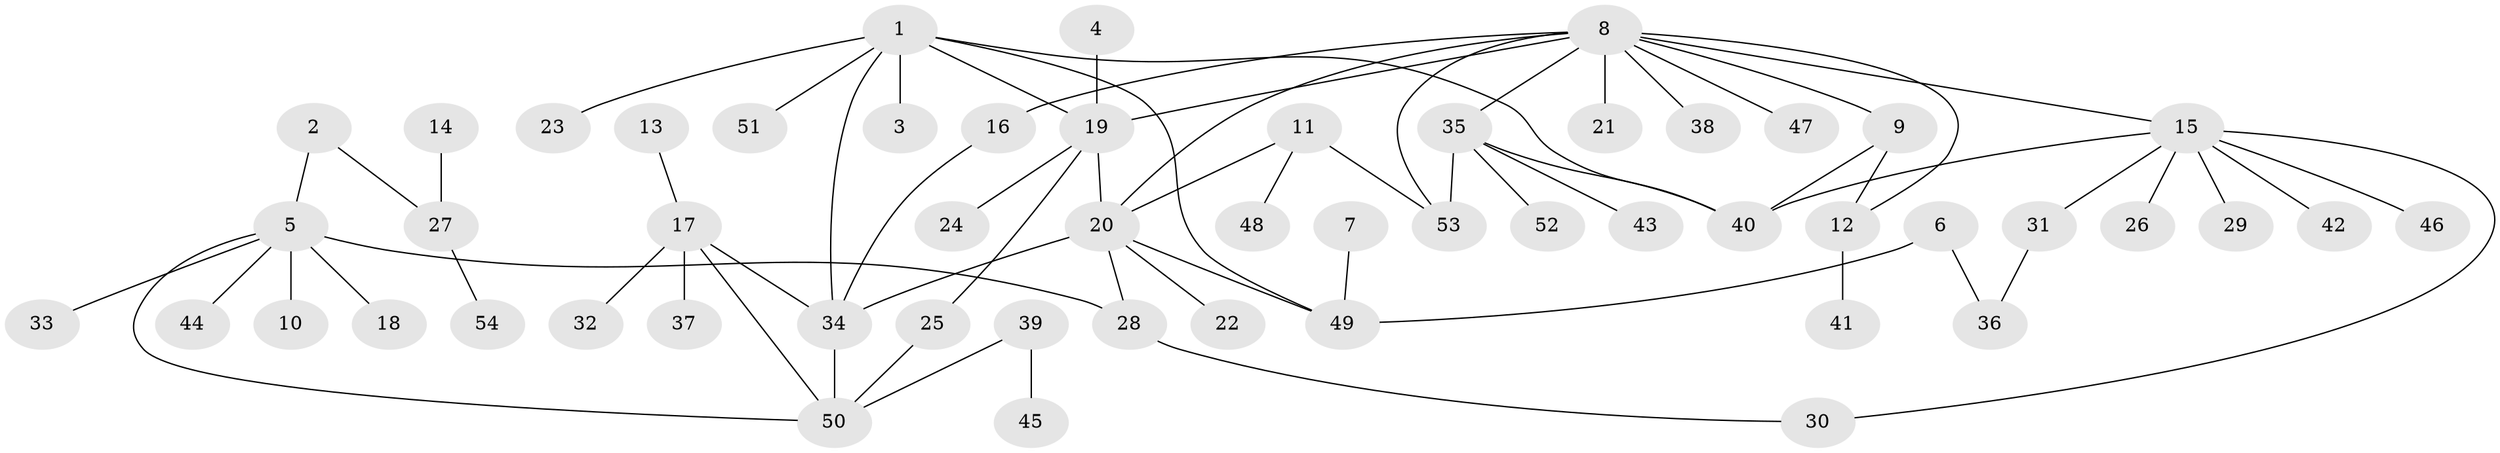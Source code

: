 // original degree distribution, {7: 0.028037383177570093, 9: 0.009345794392523364, 5: 0.018691588785046728, 8: 0.018691588785046728, 6: 0.018691588785046728, 1: 0.5700934579439252, 13: 0.009345794392523364, 4: 0.04672897196261682, 10: 0.018691588785046728, 2: 0.18691588785046728, 3: 0.07476635514018691}
// Generated by graph-tools (version 1.1) at 2025/01/03/09/25 03:01:55]
// undirected, 54 vertices, 68 edges
graph export_dot {
graph [start="1"]
  node [color=gray90,style=filled];
  1;
  2;
  3;
  4;
  5;
  6;
  7;
  8;
  9;
  10;
  11;
  12;
  13;
  14;
  15;
  16;
  17;
  18;
  19;
  20;
  21;
  22;
  23;
  24;
  25;
  26;
  27;
  28;
  29;
  30;
  31;
  32;
  33;
  34;
  35;
  36;
  37;
  38;
  39;
  40;
  41;
  42;
  43;
  44;
  45;
  46;
  47;
  48;
  49;
  50;
  51;
  52;
  53;
  54;
  1 -- 3 [weight=1.0];
  1 -- 19 [weight=1.0];
  1 -- 23 [weight=1.0];
  1 -- 34 [weight=1.0];
  1 -- 40 [weight=1.0];
  1 -- 49 [weight=1.0];
  1 -- 51 [weight=1.0];
  2 -- 5 [weight=1.0];
  2 -- 27 [weight=1.0];
  4 -- 19 [weight=1.0];
  5 -- 10 [weight=1.0];
  5 -- 18 [weight=1.0];
  5 -- 28 [weight=1.0];
  5 -- 33 [weight=1.0];
  5 -- 44 [weight=1.0];
  5 -- 50 [weight=1.0];
  6 -- 36 [weight=1.0];
  6 -- 49 [weight=1.0];
  7 -- 49 [weight=1.0];
  8 -- 9 [weight=1.0];
  8 -- 12 [weight=1.0];
  8 -- 15 [weight=1.0];
  8 -- 16 [weight=1.0];
  8 -- 19 [weight=1.0];
  8 -- 20 [weight=1.0];
  8 -- 21 [weight=1.0];
  8 -- 35 [weight=1.0];
  8 -- 38 [weight=1.0];
  8 -- 47 [weight=1.0];
  8 -- 53 [weight=1.0];
  9 -- 12 [weight=1.0];
  9 -- 40 [weight=1.0];
  11 -- 20 [weight=1.0];
  11 -- 48 [weight=1.0];
  11 -- 53 [weight=1.0];
  12 -- 41 [weight=1.0];
  13 -- 17 [weight=1.0];
  14 -- 27 [weight=1.0];
  15 -- 26 [weight=1.0];
  15 -- 29 [weight=1.0];
  15 -- 30 [weight=1.0];
  15 -- 31 [weight=1.0];
  15 -- 40 [weight=1.0];
  15 -- 42 [weight=1.0];
  15 -- 46 [weight=1.0];
  16 -- 34 [weight=1.0];
  17 -- 32 [weight=1.0];
  17 -- 34 [weight=1.0];
  17 -- 37 [weight=1.0];
  17 -- 50 [weight=1.0];
  19 -- 20 [weight=1.0];
  19 -- 24 [weight=1.0];
  19 -- 25 [weight=1.0];
  20 -- 22 [weight=1.0];
  20 -- 28 [weight=1.0];
  20 -- 34 [weight=1.0];
  20 -- 49 [weight=1.0];
  25 -- 50 [weight=1.0];
  27 -- 54 [weight=1.0];
  28 -- 30 [weight=1.0];
  31 -- 36 [weight=1.0];
  34 -- 50 [weight=1.0];
  35 -- 40 [weight=1.0];
  35 -- 43 [weight=2.0];
  35 -- 52 [weight=1.0];
  35 -- 53 [weight=1.0];
  39 -- 45 [weight=1.0];
  39 -- 50 [weight=1.0];
}
